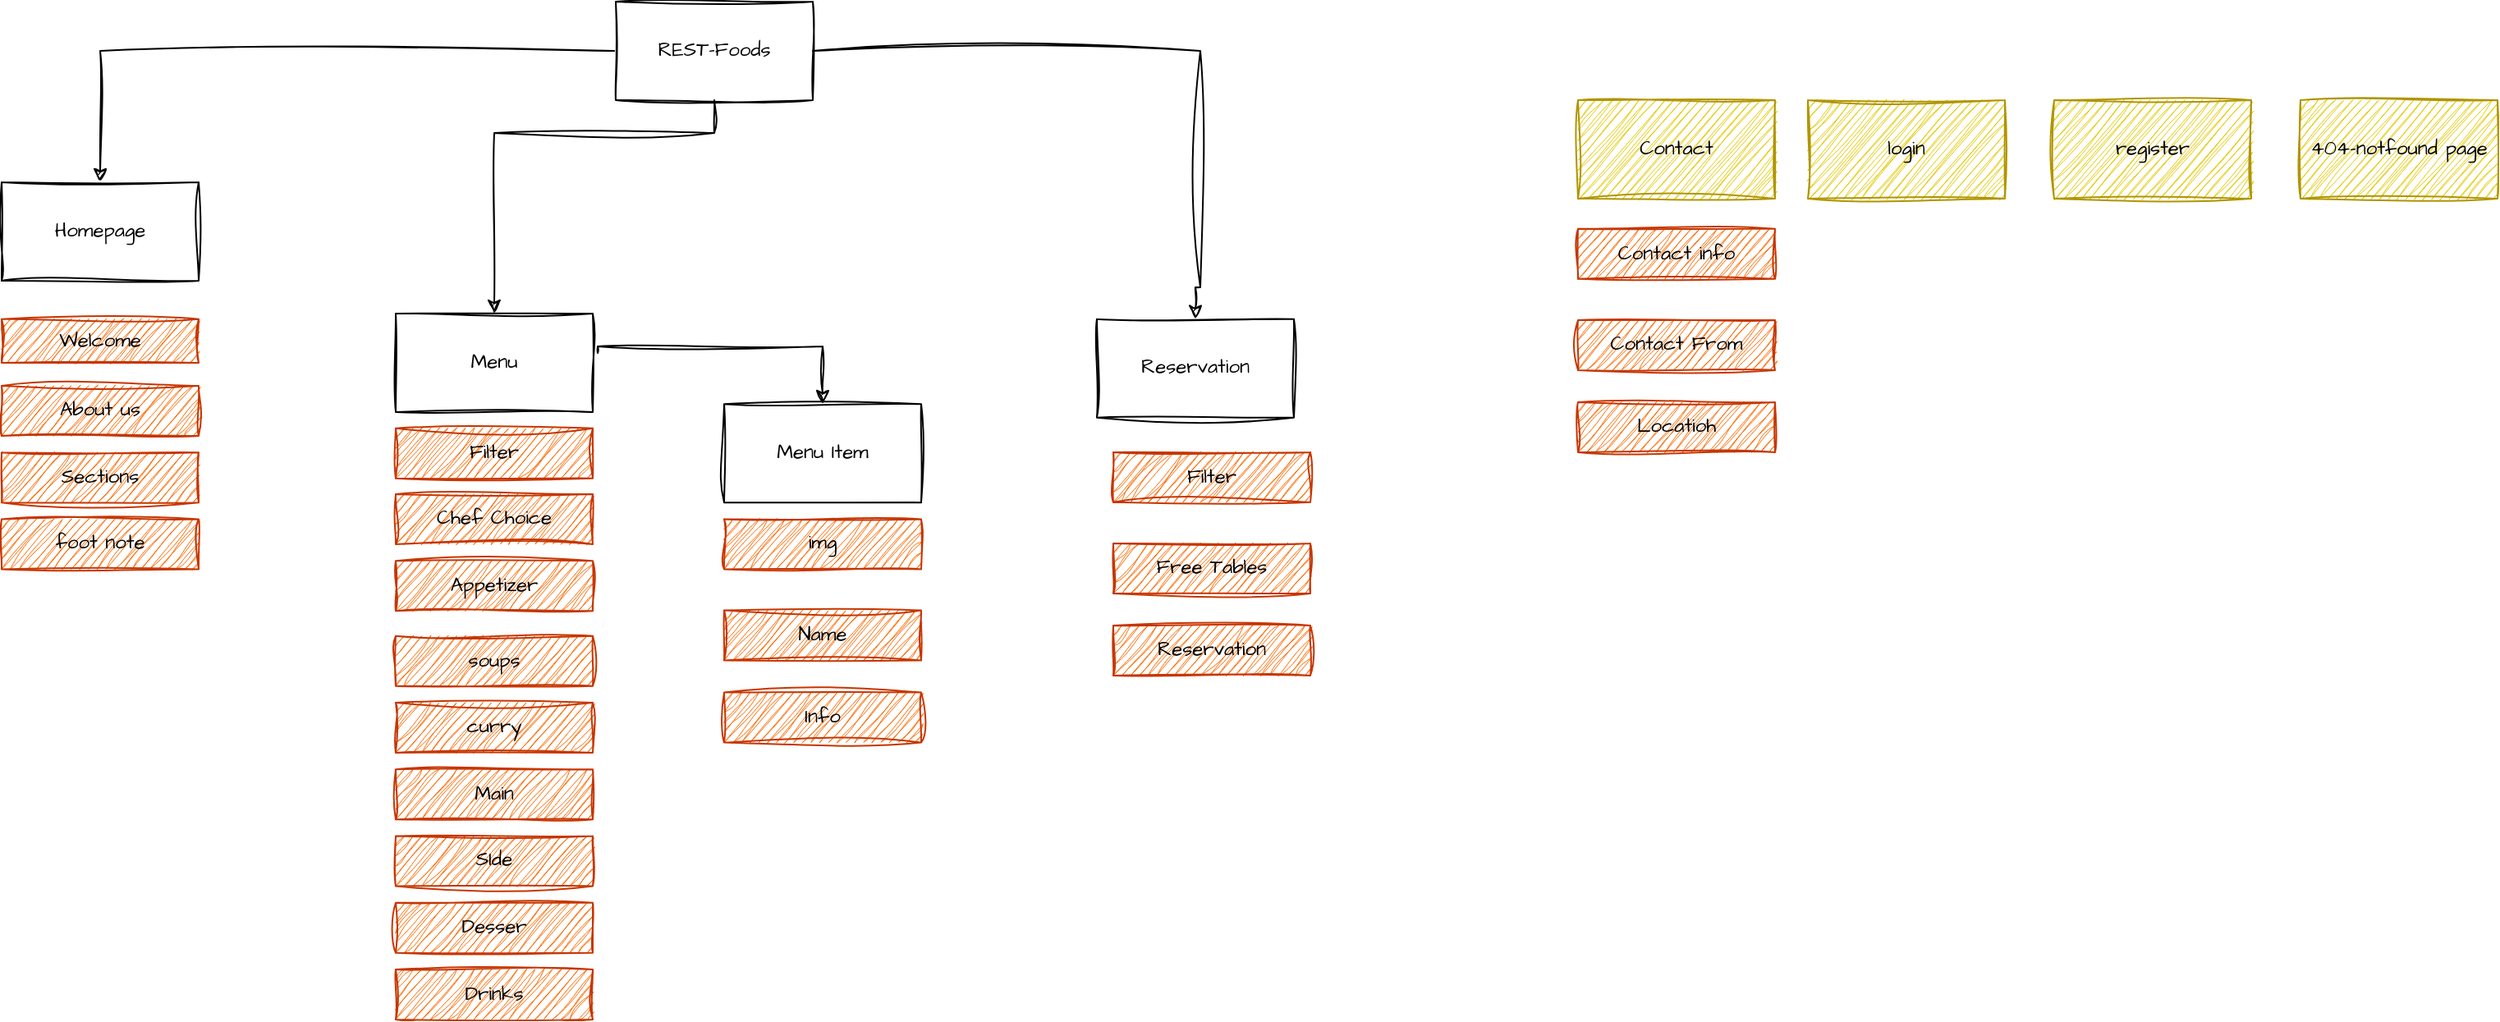 <mxfile version="27.1.4">
  <diagram name="Seite-1" id="IVa5Gv-xjW8cLEa37AWn">
    <mxGraphModel dx="2946" dy="1137" grid="1" gridSize="10" guides="1" tooltips="1" connect="1" arrows="1" fold="1" page="1" pageScale="1" pageWidth="827" pageHeight="1169" math="0" shadow="0">
      <root>
        <mxCell id="0" />
        <mxCell id="1" parent="0" />
        <mxCell id="K6OB1lon6j5ahepoWBQm-1" style="edgeStyle=orthogonalEdgeStyle;rounded=0;sketch=1;hachureGap=4;jiggle=2;curveFitting=1;orthogonalLoop=1;jettySize=auto;html=1;entryX=0.5;entryY=0;entryDx=0;entryDy=0;fontFamily=Architects Daughter;fontSource=https%3A%2F%2Ffonts.googleapis.com%2Fcss%3Ffamily%3DArchitects%2BDaughter;" parent="1" source="K6OB1lon6j5ahepoWBQm-2" target="K6OB1lon6j5ahepoWBQm-9" edge="1">
          <mxGeometry relative="1" as="geometry" />
        </mxCell>
        <mxCell id="K6OB1lon6j5ahepoWBQm-2" value="REST-Foods" style="rounded=0;whiteSpace=wrap;html=1;sketch=1;hachureGap=4;jiggle=2;curveFitting=1;fontFamily=Architects Daughter;fontSource=https%3A%2F%2Ffonts.googleapis.com%2Fcss%3Ffamily%3DArchitects%2BDaughter;" parent="1" vertex="1">
          <mxGeometry x="414" y="210" width="120" height="60" as="geometry" />
        </mxCell>
        <mxCell id="K6OB1lon6j5ahepoWBQm-3" value="404-notfound page" style="rounded=0;whiteSpace=wrap;html=1;sketch=1;hachureGap=4;jiggle=2;curveFitting=1;fontFamily=Architects Daughter;fontSource=https%3A%2F%2Ffonts.googleapis.com%2Fcss%3Ffamily%3DArchitects%2BDaughter;fillColor=#e3c800;fontColor=#000000;strokeColor=#B09500;" parent="1" vertex="1">
          <mxGeometry x="1440" y="270" width="120" height="60" as="geometry" />
        </mxCell>
        <mxCell id="K6OB1lon6j5ahepoWBQm-4" value="login" style="rounded=0;whiteSpace=wrap;html=1;sketch=1;hachureGap=4;jiggle=2;curveFitting=1;fontFamily=Architects Daughter;fontSource=https%3A%2F%2Ffonts.googleapis.com%2Fcss%3Ffamily%3DArchitects%2BDaughter;fillColor=#e3c800;fontColor=#000000;strokeColor=#B09500;" parent="1" vertex="1">
          <mxGeometry x="1140" y="270" width="120" height="60" as="geometry" />
        </mxCell>
        <mxCell id="K6OB1lon6j5ahepoWBQm-5" value="register" style="rounded=0;whiteSpace=wrap;html=1;sketch=1;hachureGap=4;jiggle=2;curveFitting=1;fontFamily=Architects Daughter;fontSource=https%3A%2F%2Ffonts.googleapis.com%2Fcss%3Ffamily%3DArchitects%2BDaughter;fillColor=#e3c800;fontColor=#000000;strokeColor=#B09500;" parent="1" vertex="1">
          <mxGeometry x="1290" y="270" width="120" height="60" as="geometry" />
        </mxCell>
        <mxCell id="K6OB1lon6j5ahepoWBQm-9" value="Homepage" style="rounded=0;whiteSpace=wrap;html=1;sketch=1;hachureGap=4;jiggle=2;curveFitting=1;fontFamily=Architects Daughter;fontSource=https%3A%2F%2Ffonts.googleapis.com%2Fcss%3Ffamily%3DArchitects%2BDaughter;" parent="1" vertex="1">
          <mxGeometry x="40" y="320" width="120" height="60" as="geometry" />
        </mxCell>
        <mxCell id="K6OB1lon6j5ahepoWBQm-10" value="Menu" style="rounded=0;whiteSpace=wrap;html=1;sketch=1;hachureGap=4;jiggle=2;curveFitting=1;fontFamily=Architects Daughter;fontSource=https%3A%2F%2Ffonts.googleapis.com%2Fcss%3Ffamily%3DArchitects%2BDaughter;" parent="1" vertex="1">
          <mxGeometry x="280" y="400" width="120" height="60" as="geometry" />
        </mxCell>
        <mxCell id="K6OB1lon6j5ahepoWBQm-11" value="Menu Item" style="rounded=0;whiteSpace=wrap;html=1;sketch=1;hachureGap=4;jiggle=2;curveFitting=1;fontFamily=Architects Daughter;fontSource=https%3A%2F%2Ffonts.googleapis.com%2Fcss%3Ffamily%3DArchitects%2BDaughter;" parent="1" vertex="1">
          <mxGeometry x="480" y="455.08" width="120" height="60" as="geometry" />
        </mxCell>
        <mxCell id="K6OB1lon6j5ahepoWBQm-12" value="Reservation" style="rounded=0;whiteSpace=wrap;html=1;sketch=1;hachureGap=4;jiggle=2;curveFitting=1;fontFamily=Architects Daughter;fontSource=https%3A%2F%2Ffonts.googleapis.com%2Fcss%3Ffamily%3DArchitects%2BDaughter;" parent="1" vertex="1">
          <mxGeometry x="707" y="403.33" width="120" height="60" as="geometry" />
        </mxCell>
        <mxCell id="K6OB1lon6j5ahepoWBQm-13" style="edgeStyle=none;curved=1;rounded=0;orthogonalLoop=1;jettySize=auto;html=1;exitX=1;exitY=0.5;exitDx=0;exitDy=0;fontSize=12;startSize=8;endSize=8;" parent="1" source="K6OB1lon6j5ahepoWBQm-11" target="K6OB1lon6j5ahepoWBQm-11" edge="1">
          <mxGeometry relative="1" as="geometry" />
        </mxCell>
        <mxCell id="K6OB1lon6j5ahepoWBQm-14" value="Contact" style="rounded=0;whiteSpace=wrap;html=1;sketch=1;hachureGap=4;jiggle=2;curveFitting=1;fontFamily=Architects Daughter;fontSource=https%3A%2F%2Ffonts.googleapis.com%2Fcss%3Ffamily%3DArchitects%2BDaughter;fillColor=#e3c800;fontColor=#000000;strokeColor=#B09500;" parent="1" vertex="1">
          <mxGeometry x="1000" y="270" width="120" height="60" as="geometry" />
        </mxCell>
        <mxCell id="K6OB1lon6j5ahepoWBQm-16" style="edgeStyle=orthogonalEdgeStyle;rounded=0;sketch=1;hachureGap=4;jiggle=2;curveFitting=1;orthogonalLoop=1;jettySize=auto;html=1;entryX=0.5;entryY=0;entryDx=0;entryDy=0;fontFamily=Architects Daughter;fontSource=https%3A%2F%2Ffonts.googleapis.com%2Fcss%3Ffamily%3DArchitects%2BDaughter;exitX=0.5;exitY=1;exitDx=0;exitDy=0;" parent="1" source="K6OB1lon6j5ahepoWBQm-2" target="K6OB1lon6j5ahepoWBQm-10" edge="1">
          <mxGeometry relative="1" as="geometry">
            <mxPoint x="580" y="270" as="sourcePoint" />
            <mxPoint x="280" y="352" as="targetPoint" />
            <Array as="points">
              <mxPoint x="474" y="290" />
              <mxPoint x="340" y="290" />
            </Array>
          </mxGeometry>
        </mxCell>
        <mxCell id="K6OB1lon6j5ahepoWBQm-18" style="edgeStyle=orthogonalEdgeStyle;rounded=0;sketch=1;hachureGap=4;jiggle=2;curveFitting=1;orthogonalLoop=1;jettySize=auto;html=1;entryX=0.5;entryY=0;entryDx=0;entryDy=0;fontFamily=Architects Daughter;fontSource=https%3A%2F%2Ffonts.googleapis.com%2Fcss%3Ffamily%3DArchitects%2BDaughter;exitX=1;exitY=0.5;exitDx=0;exitDy=0;" parent="1" source="K6OB1lon6j5ahepoWBQm-2" target="K6OB1lon6j5ahepoWBQm-12" edge="1">
          <mxGeometry relative="1" as="geometry">
            <mxPoint x="584" y="250" as="sourcePoint" />
            <mxPoint x="290" y="380" as="targetPoint" />
            <Array as="points">
              <mxPoint x="770" y="240" />
              <mxPoint x="770" y="384" />
            </Array>
          </mxGeometry>
        </mxCell>
        <mxCell id="K6OB1lon6j5ahepoWBQm-31" value="" style="group" parent="1" vertex="1" connectable="0">
          <mxGeometry x="280" y="510" width="120" height="320" as="geometry" />
        </mxCell>
        <mxCell id="K6OB1lon6j5ahepoWBQm-20" value="Appetizer" style="rounded=0;whiteSpace=wrap;html=1;sketch=1;hachureGap=4;jiggle=2;curveFitting=1;fontFamily=Architects Daughter;fontSource=https%3A%2F%2Ffonts.googleapis.com%2Fcss%3Ffamily%3DArchitects%2BDaughter;fillColor=#fa6800;fontColor=#000000;strokeColor=#C73500;" parent="K6OB1lon6j5ahepoWBQm-31" vertex="1">
          <mxGeometry y="40.635" width="120" height="30.476" as="geometry" />
        </mxCell>
        <mxCell id="K6OB1lon6j5ahepoWBQm-21" value="soups" style="rounded=0;whiteSpace=wrap;html=1;sketch=1;hachureGap=4;jiggle=2;curveFitting=1;fontFamily=Architects Daughter;fontSource=https%3A%2F%2Ffonts.googleapis.com%2Fcss%3Ffamily%3DArchitects%2BDaughter;fillColor=#fa6800;fontColor=#000000;strokeColor=#C73500;" parent="K6OB1lon6j5ahepoWBQm-31" vertex="1">
          <mxGeometry y="86.349" width="120" height="30.476" as="geometry" />
        </mxCell>
        <mxCell id="K6OB1lon6j5ahepoWBQm-22" value="curry" style="rounded=0;whiteSpace=wrap;html=1;sketch=1;hachureGap=4;jiggle=2;curveFitting=1;fontFamily=Architects Daughter;fontSource=https%3A%2F%2Ffonts.googleapis.com%2Fcss%3Ffamily%3DArchitects%2BDaughter;fillColor=#fa6800;fontColor=#000000;strokeColor=#C73500;" parent="K6OB1lon6j5ahepoWBQm-31" vertex="1">
          <mxGeometry y="126.984" width="120" height="30.476" as="geometry" />
        </mxCell>
        <mxCell id="K6OB1lon6j5ahepoWBQm-23" value="Main" style="rounded=0;whiteSpace=wrap;html=1;sketch=1;hachureGap=4;jiggle=2;curveFitting=1;fontFamily=Architects Daughter;fontSource=https%3A%2F%2Ffonts.googleapis.com%2Fcss%3Ffamily%3DArchitects%2BDaughter;fillColor=#fa6800;fontColor=#000000;strokeColor=#C73500;" parent="K6OB1lon6j5ahepoWBQm-31" vertex="1">
          <mxGeometry y="167.619" width="120" height="30.476" as="geometry" />
        </mxCell>
        <mxCell id="K6OB1lon6j5ahepoWBQm-24" value="SIde" style="rounded=0;whiteSpace=wrap;html=1;sketch=1;hachureGap=4;jiggle=2;curveFitting=1;fontFamily=Architects Daughter;fontSource=https%3A%2F%2Ffonts.googleapis.com%2Fcss%3Ffamily%3DArchitects%2BDaughter;fillColor=#fa6800;fontColor=#000000;strokeColor=#C73500;" parent="K6OB1lon6j5ahepoWBQm-31" vertex="1">
          <mxGeometry y="208.254" width="120" height="30.476" as="geometry" />
        </mxCell>
        <mxCell id="K6OB1lon6j5ahepoWBQm-25" value="Desser" style="rounded=0;whiteSpace=wrap;html=1;sketch=1;hachureGap=4;jiggle=2;curveFitting=1;fontFamily=Architects Daughter;fontSource=https%3A%2F%2Ffonts.googleapis.com%2Fcss%3Ffamily%3DArchitects%2BDaughter;fillColor=#fa6800;fontColor=#000000;strokeColor=#C73500;" parent="K6OB1lon6j5ahepoWBQm-31" vertex="1">
          <mxGeometry y="248.889" width="120" height="30.476" as="geometry" />
        </mxCell>
        <mxCell id="K6OB1lon6j5ahepoWBQm-26" value="Drinks" style="rounded=0;whiteSpace=wrap;html=1;sketch=1;hachureGap=4;jiggle=2;curveFitting=1;fontFamily=Architects Daughter;fontSource=https%3A%2F%2Ffonts.googleapis.com%2Fcss%3Ffamily%3DArchitects%2BDaughter;fillColor=#fa6800;fontColor=#000000;strokeColor=#C73500;" parent="K6OB1lon6j5ahepoWBQm-31" vertex="1">
          <mxGeometry y="289.524" width="120" height="30.476" as="geometry" />
        </mxCell>
        <mxCell id="K6OB1lon6j5ahepoWBQm-28" value="Chef Choice" style="rounded=0;whiteSpace=wrap;html=1;sketch=1;hachureGap=4;jiggle=2;curveFitting=1;fontFamily=Architects Daughter;fontSource=https%3A%2F%2Ffonts.googleapis.com%2Fcss%3Ffamily%3DArchitects%2BDaughter;fillColor=#fa6800;fontColor=#000000;strokeColor=#C73500;" parent="K6OB1lon6j5ahepoWBQm-31" vertex="1">
          <mxGeometry width="120" height="30.476" as="geometry" />
        </mxCell>
        <mxCell id="K6OB1lon6j5ahepoWBQm-30" style="edgeStyle=none;curved=1;rounded=0;orthogonalLoop=1;jettySize=auto;html=1;exitX=0.5;exitY=1;exitDx=0;exitDy=0;fontSize=12;startSize=8;endSize=8;" parent="K6OB1lon6j5ahepoWBQm-31" source="K6OB1lon6j5ahepoWBQm-22" target="K6OB1lon6j5ahepoWBQm-22" edge="1">
          <mxGeometry relative="1" as="geometry" />
        </mxCell>
        <mxCell id="K6OB1lon6j5ahepoWBQm-32" value="Reservation" style="rounded=0;whiteSpace=wrap;html=1;sketch=1;hachureGap=4;jiggle=2;curveFitting=1;fontFamily=Architects Daughter;fontSource=https%3A%2F%2Ffonts.googleapis.com%2Fcss%3Ffamily%3DArchitects%2BDaughter;fillColor=#fa6800;fontColor=#000000;strokeColor=#C73500;" parent="1" vertex="1">
          <mxGeometry x="717" y="590" width="120" height="30.476" as="geometry" />
        </mxCell>
        <mxCell id="K6OB1lon6j5ahepoWBQm-47" value="Welcome" style="rounded=0;whiteSpace=wrap;html=1;sketch=1;hachureGap=4;jiggle=2;curveFitting=1;fontFamily=Architects Daughter;fontSource=https%3A%2F%2Ffonts.googleapis.com%2Fcss%3Ffamily%3DArchitects%2BDaughter;fillColor=#fa6800;fontColor=#000000;strokeColor=#C73500;" parent="1" vertex="1">
          <mxGeometry x="40" y="403.33" width="120" height="26.67" as="geometry" />
        </mxCell>
        <mxCell id="K6OB1lon6j5ahepoWBQm-48" value="About us" style="rounded=0;whiteSpace=wrap;html=1;sketch=1;hachureGap=4;jiggle=2;curveFitting=1;fontFamily=Architects Daughter;fontSource=https%3A%2F%2Ffonts.googleapis.com%2Fcss%3Ffamily%3DArchitects%2BDaughter;fillColor=#fa6800;fontColor=#000000;strokeColor=#C73500;" parent="1" vertex="1">
          <mxGeometry x="40" y="443.969" width="120" height="30.476" as="geometry" />
        </mxCell>
        <mxCell id="K6OB1lon6j5ahepoWBQm-49" value="Sections" style="rounded=0;whiteSpace=wrap;html=1;sketch=1;hachureGap=4;jiggle=2;curveFitting=1;fontFamily=Architects Daughter;fontSource=https%3A%2F%2Ffonts.googleapis.com%2Fcss%3Ffamily%3DArchitects%2BDaughter;fillColor=#fa6800;fontColor=#000000;strokeColor=#C73500;" parent="1" vertex="1">
          <mxGeometry x="40" y="484.604" width="120" height="30.476" as="geometry" />
        </mxCell>
        <mxCell id="K6OB1lon6j5ahepoWBQm-50" value="foot note" style="rounded=0;whiteSpace=wrap;html=1;sketch=1;hachureGap=4;jiggle=2;curveFitting=1;fontFamily=Architects Daughter;fontSource=https%3A%2F%2Ffonts.googleapis.com%2Fcss%3Ffamily%3DArchitects%2BDaughter;fillColor=#fa6800;fontColor=#000000;strokeColor=#C73500;" parent="1" vertex="1">
          <mxGeometry x="40" y="525.239" width="120" height="30.476" as="geometry" />
        </mxCell>
        <mxCell id="K6OB1lon6j5ahepoWBQm-52" style="edgeStyle=none;curved=1;rounded=0;orthogonalLoop=1;jettySize=auto;html=1;exitX=0.5;exitY=1;exitDx=0;exitDy=0;fontSize=12;startSize=8;endSize=8;" parent="1" source="K6OB1lon6j5ahepoWBQm-47" target="K6OB1lon6j5ahepoWBQm-47" edge="1">
          <mxGeometry relative="1" as="geometry" />
        </mxCell>
        <mxCell id="JLANZbh1O0hqx7DHVOqN-1" value="Filter" style="rounded=0;whiteSpace=wrap;html=1;sketch=1;hachureGap=4;jiggle=2;curveFitting=1;fontFamily=Architects Daughter;fontSource=https%3A%2F%2Ffonts.googleapis.com%2Fcss%3Ffamily%3DArchitects%2BDaughter;fillColor=#fa6800;fontColor=#000000;strokeColor=#C73500;" vertex="1" parent="1">
          <mxGeometry x="280" y="469.84" width="120" height="30.476" as="geometry" />
        </mxCell>
        <mxCell id="JLANZbh1O0hqx7DHVOqN-2" value="Filter" style="rounded=0;whiteSpace=wrap;html=1;sketch=1;hachureGap=4;jiggle=2;curveFitting=1;fontFamily=Architects Daughter;fontSource=https%3A%2F%2Ffonts.googleapis.com%2Fcss%3Ffamily%3DArchitects%2BDaughter;fillColor=#fa6800;fontColor=#000000;strokeColor=#C73500;" vertex="1" parent="1">
          <mxGeometry x="717" y="484.45" width="120" height="30.476" as="geometry" />
        </mxCell>
        <mxCell id="JLANZbh1O0hqx7DHVOqN-3" value="Free Tables" style="rounded=0;whiteSpace=wrap;html=1;sketch=1;hachureGap=4;jiggle=2;curveFitting=1;fontFamily=Architects Daughter;fontSource=https%3A%2F%2Ffonts.googleapis.com%2Fcss%3Ffamily%3DArchitects%2BDaughter;fillColor=#fa6800;fontColor=#000000;strokeColor=#C73500;" vertex="1" parent="1">
          <mxGeometry x="717" y="540" width="120" height="30.476" as="geometry" />
        </mxCell>
        <mxCell id="JLANZbh1O0hqx7DHVOqN-4" value="Info" style="rounded=0;whiteSpace=wrap;html=1;sketch=1;hachureGap=4;jiggle=2;curveFitting=1;fontFamily=Architects Daughter;fontSource=https%3A%2F%2Ffonts.googleapis.com%2Fcss%3Ffamily%3DArchitects%2BDaughter;fillColor=#fa6800;fontColor=#000000;strokeColor=#C73500;" vertex="1" parent="1">
          <mxGeometry x="480" y="630.79" width="120" height="30.476" as="geometry" />
        </mxCell>
        <mxCell id="JLANZbh1O0hqx7DHVOqN-5" value="img" style="rounded=0;whiteSpace=wrap;html=1;sketch=1;hachureGap=4;jiggle=2;curveFitting=1;fontFamily=Architects Daughter;fontSource=https%3A%2F%2Ffonts.googleapis.com%2Fcss%3Ffamily%3DArchitects%2BDaughter;fillColor=#fa6800;fontColor=#000000;strokeColor=#C73500;" vertex="1" parent="1">
          <mxGeometry x="480" y="525.24" width="120" height="30.476" as="geometry" />
        </mxCell>
        <mxCell id="JLANZbh1O0hqx7DHVOqN-6" value="Name" style="rounded=0;whiteSpace=wrap;html=1;sketch=1;hachureGap=4;jiggle=2;curveFitting=1;fontFamily=Architects Daughter;fontSource=https%3A%2F%2Ffonts.googleapis.com%2Fcss%3Ffamily%3DArchitects%2BDaughter;fillColor=#fa6800;fontColor=#000000;strokeColor=#C73500;" vertex="1" parent="1">
          <mxGeometry x="480" y="580.79" width="120" height="30.476" as="geometry" />
        </mxCell>
        <mxCell id="JLANZbh1O0hqx7DHVOqN-7" style="edgeStyle=orthogonalEdgeStyle;rounded=0;sketch=1;hachureGap=4;jiggle=2;curveFitting=1;orthogonalLoop=1;jettySize=auto;html=1;entryX=0.5;entryY=0;entryDx=0;entryDy=0;fontFamily=Architects Daughter;fontSource=https%3A%2F%2Ffonts.googleapis.com%2Fcss%3Ffamily%3DArchitects%2BDaughter;exitX=1.025;exitY=0.4;exitDx=0;exitDy=0;exitPerimeter=0;" edge="1" parent="1" source="K6OB1lon6j5ahepoWBQm-10" target="K6OB1lon6j5ahepoWBQm-11">
          <mxGeometry relative="1" as="geometry">
            <mxPoint x="674" y="313.97" as="sourcePoint" />
            <mxPoint x="540" y="443.97" as="targetPoint" />
            <Array as="points">
              <mxPoint x="403" y="420" />
              <mxPoint x="540" y="420" />
            </Array>
          </mxGeometry>
        </mxCell>
        <mxCell id="JLANZbh1O0hqx7DHVOqN-8" value="Locatioh" style="rounded=0;whiteSpace=wrap;html=1;sketch=1;hachureGap=4;jiggle=2;curveFitting=1;fontFamily=Architects Daughter;fontSource=https%3A%2F%2Ffonts.googleapis.com%2Fcss%3Ffamily%3DArchitects%2BDaughter;fillColor=#fa6800;fontColor=#000000;strokeColor=#C73500;" vertex="1" parent="1">
          <mxGeometry x="1000" y="453.97" width="120" height="30.476" as="geometry" />
        </mxCell>
        <mxCell id="JLANZbh1O0hqx7DHVOqN-9" value="Contact info" style="rounded=0;whiteSpace=wrap;html=1;sketch=1;hachureGap=4;jiggle=2;curveFitting=1;fontFamily=Architects Daughter;fontSource=https%3A%2F%2Ffonts.googleapis.com%2Fcss%3Ffamily%3DArchitects%2BDaughter;fillColor=#fa6800;fontColor=#000000;strokeColor=#C73500;" vertex="1" parent="1">
          <mxGeometry x="1000" y="348.42" width="120" height="30.476" as="geometry" />
        </mxCell>
        <mxCell id="JLANZbh1O0hqx7DHVOqN-10" value="Contact From" style="rounded=0;whiteSpace=wrap;html=1;sketch=1;hachureGap=4;jiggle=2;curveFitting=1;fontFamily=Architects Daughter;fontSource=https%3A%2F%2Ffonts.googleapis.com%2Fcss%3Ffamily%3DArchitects%2BDaughter;fillColor=#fa6800;fontColor=#000000;strokeColor=#C73500;" vertex="1" parent="1">
          <mxGeometry x="1000" y="403.97" width="120" height="30.476" as="geometry" />
        </mxCell>
      </root>
    </mxGraphModel>
  </diagram>
</mxfile>
